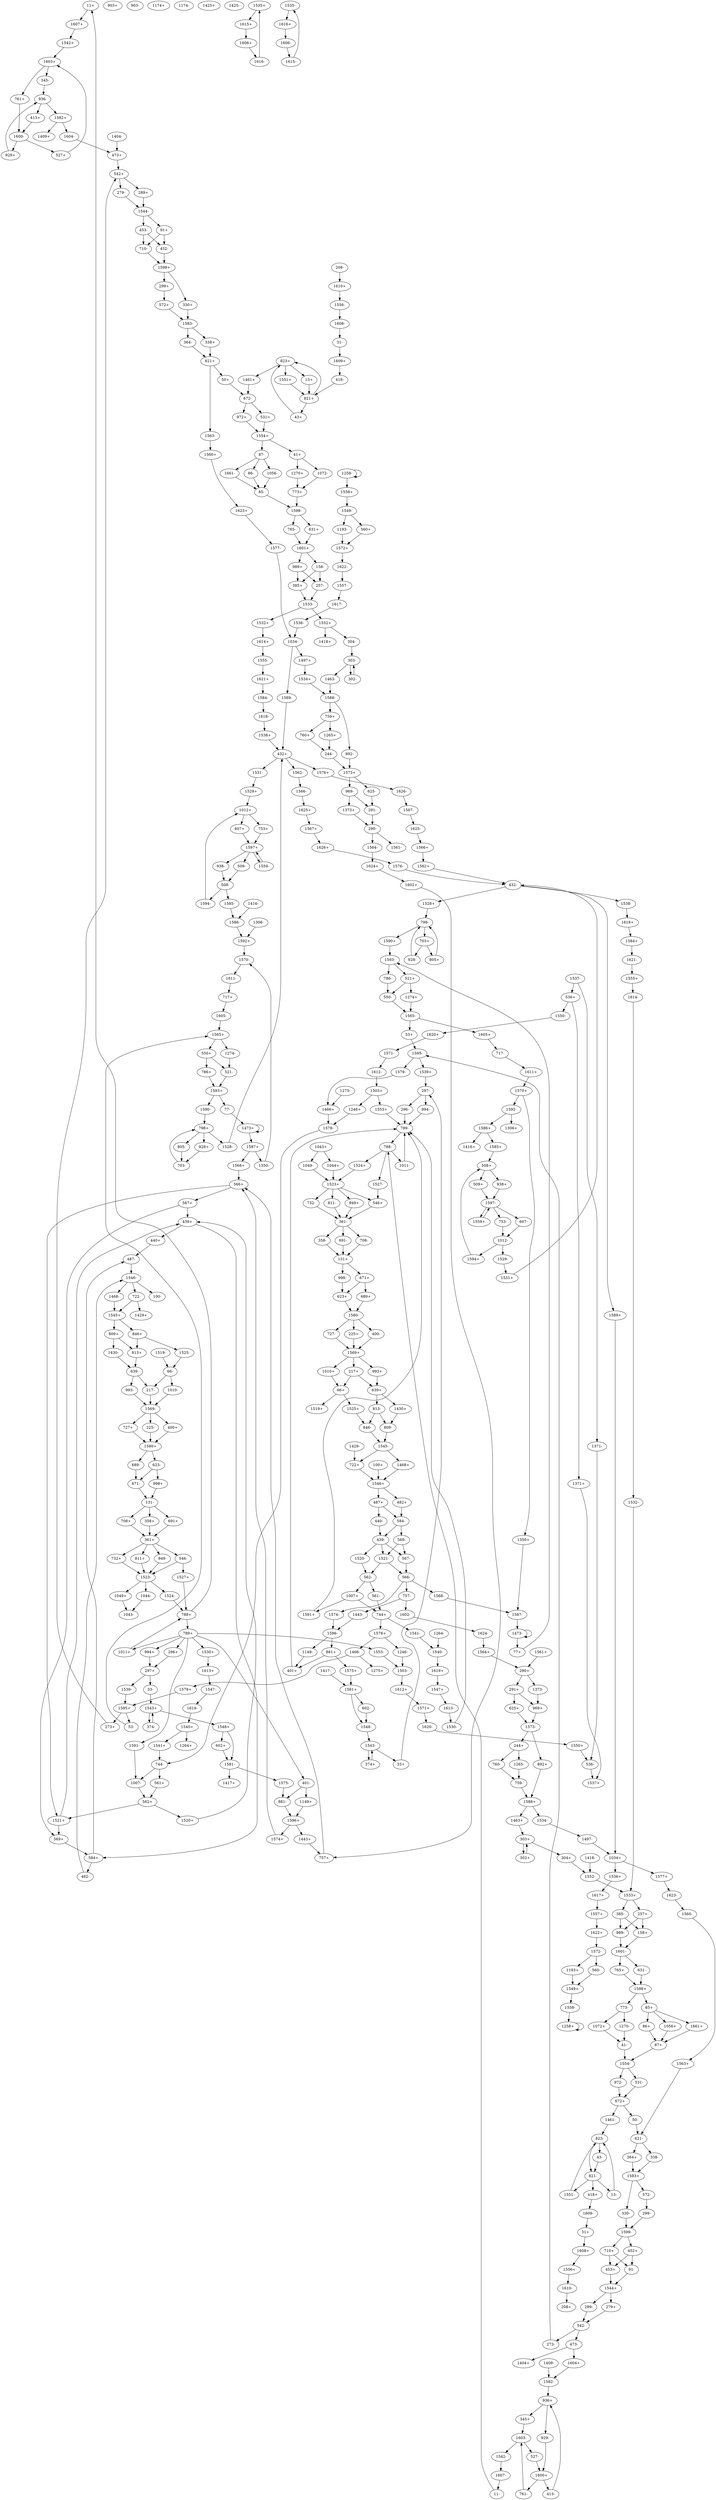 digraph adj {
graph [k=96]
edge [d=-95]
"11+" [l=7627 C=186236]
"11-" [l=7627 C=186236]
"13+" [l=37907 C=817950]
"13-" [l=37907 C=817950]
"31+" [l=17947 C=372538]
"31-" [l=17947 C=372538]
"33+" [l=31737 C=852610]
"33-" [l=31737 C=852610]
"41+" [l=1584 C=36566]
"41-" [l=1584 C=36566]
"43+" [l=13880 C=295180]
"43-" [l=13880 C=295180]
"50+" [l=1977 C=68708]
"50-" [l=1977 C=68708]
"53+" [l=11040 C=316909]
"53-" [l=11040 C=316909]
"66+" [l=220 C=12228]
"66-" [l=220 C=12228]
"77+" [l=27741 C=717699]
"77-" [l=27741 C=717699]
"85+" [l=2199 C=56297]
"85-" [l=2199 C=56297]
"86+" [l=191 C=192]
"86-" [l=191 C=192]
"87+" [l=295 C=4713]
"87-" [l=295 C=4713]
"91+" [l=832 C=24397]
"91-" [l=832 C=24397]
"100+" [l=191 C=8085]
"100-" [l=191 C=8085]
"131+" [l=705 C=129383]
"131-" [l=705 C=129383]
"158+" [l=659 C=13271]
"158-" [l=659 C=13271]
"208+" [l=12757 C=307077]
"208-" [l=12757 C=307077]
"217+" [l=168 C=7467]
"217-" [l=168 C=7467]
"225+" [l=191 C=7949]
"225-" [l=191 C=7949]
"244+" [l=369 C=6942]
"244-" [l=369 C=6942]
"257+" [l=2233 C=46496]
"257-" [l=2233 C=46496]
"273+" [l=3244 C=82946]
"273-" [l=3244 C=82946]
"279+" [l=8397 C=228270]
"279-" [l=8397 C=228270]
"289+" [l=11281 C=300253]
"289-" [l=11281 C=300253]
"290+" [l=207 C=4558]
"290-" [l=207 C=4558]
"291+" [l=128 C=966]
"291-" [l=128 C=966]
"296+" [l=191 C=3202]
"296-" [l=191 C=3202]
"297+" [l=127 C=1956]
"297-" [l=127 C=1956]
"299+" [l=1530 C=44410]
"299-" [l=1530 C=44410]
"302+" [l=5860 C=151617]
"302-" [l=5860 C=151617]
"303+" [l=97 C=119]
"303-" [l=97 C=119]
"304+" [l=2656 C=57370]
"304-" [l=2656 C=57370]
"330+" [l=2156 C=58535]
"330-" [l=2156 C=58535]
"338+" [l=388 C=10603]
"338-" [l=388 C=10603]
"345+" [l=2491 C=57309]
"345-" [l=2491 C=57309]
"358+" [l=191 C=2674]
"358-" [l=191 C=2674]
"361+" [l=573 C=103795]
"361-" [l=573 C=103795]
"364+" [l=2812 C=93038]
"364-" [l=2812 C=93038]
"374+" [l=1977 C=40916]
"374-" [l=1977 C=40916]
"385+" [l=2233 C=52507]
"385-" [l=2233 C=52507]
"400+" [l=191 C=2288]
"400-" [l=191 C=2288]
"401+" [l=5397 C=158697]
"401-" [l=5397 C=158697]
"413+" [l=1582 C=34145]
"413-" [l=1582 C=34145]
"418+" [l=11669 C=251475]
"418-" [l=11669 C=251475]
"432+" [l=107 C=887]
"432-" [l=107 C=887]
"439+" [l=163 C=9362]
"439-" [l=163 C=9362]
"440+" [l=191 C=2053]
"440-" [l=191 C=2053]
"452+" [l=191 C=3001]
"452-" [l=191 C=3001]
"453+" [l=832 C=23929]
"453-" [l=832 C=23929]
"473+" [l=12602 C=314032]
"473-" [l=12602 C=314032]
"482+" [l=191 C=9800]
"482-" [l=191 C=9800]
"487+" [l=122 C=2105]
"487-" [l=122 C=2105]
"508+" [l=107 C=411]
"508-" [l=107 C=411]
"509+" [l=206 C=2161]
"509-" [l=206 C=2161]
"521+" [l=386 C=6155]
"521-" [l=386 C=6155]
"527+" [l=865 C=17176]
"527-" [l=865 C=17176]
"531+" [l=548 C=8648]
"531-" [l=548 C=8648]
"536+" [l=713 C=15004]
"536-" [l=713 C=15004]
"542+" [l=128 C=1982]
"542-" [l=128 C=1982]
"546+" [l=186 C=8719]
"546-" [l=186 C=8719]
"550+" [l=113 C=1115]
"550-" [l=113 C=1115]
"560+" [l=1088 C=27620]
"560-" [l=1088 C=27620]
"561+" [l=192 C=2462]
"561-" [l=192 C=2462]
"562+" [l=130 C=2861]
"562-" [l=130 C=2861]
"566+" [l=117 C=2371]
"566-" [l=117 C=2371]
"567+" [l=184 C=4939]
"567-" [l=184 C=4939]
"569+" [l=184 C=8344]
"569-" [l=184 C=8344]
"572+" [l=711 C=15830]
"572-" [l=711 C=15830]
"584+" [l=101 C=954]
"584-" [l=101 C=954]
"602+" [l=182 C=2104]
"602-" [l=182 C=2104]
"607+" [l=191 C=2386]
"607-" [l=191 C=2386]
"621+" [l=151 C=2207]
"621-" [l=151 C=2207]
"623+" [l=159 C=11599]
"623-" [l=159 C=11599]
"625+" [l=191 C=2062]
"625-" [l=191 C=2062]
"631+" [l=568 C=15397]
"631-" [l=568 C=15397]
"639+" [l=281 C=16100]
"639-" [l=281 C=16100]
"671+" [l=159 C=10656]
"671-" [l=159 C=10656]
"672+" [l=114 C=629]
"672-" [l=114 C=629]
"689+" [l=191 C=2407]
"689-" [l=191 C=2407]
"691+" [l=197 C=8779]
"691-" [l=197 C=8779]
"703+" [l=782 C=12700]
"703-" [l=782 C=12700]
"708+" [l=191 C=7300]
"708-" [l=191 C=7300]
"710+" [l=191 C=2439]
"710-" [l=191 C=2439]
"717+" [l=3423 C=63258]
"717-" [l=3423 C=63258]
"722+" [l=145 C=4629]
"722-" [l=145 C=4629]
"727+" [l=191 C=8089]
"727-" [l=191 C=8089]
"732+" [l=182 C=2986]
"732-" [l=182 C=2986]
"744+" [l=107 C=656]
"744-" [l=107 C=656]
"753+" [l=1395 C=29856]
"753-" [l=1395 C=29856]
"757+" [l=161 C=4891]
"757-" [l=161 C=4891]
"759+" [l=211 C=2994]
"759-" [l=211 C=2994]
"760+" [l=191 C=2103]
"760-" [l=191 C=2103]
"761+" [l=775 C=16769]
"761-" [l=775 C=16769]
"765+" [l=571 C=11657]
"765-" [l=571 C=11657]
"773+" [l=910 C=19278]
"773-" [l=910 C=19278]
"786+" [l=464 C=10428]
"786-" [l=464 C=10428]
"788+" [l=111 C=2730]
"788-" [l=111 C=2730]
"789+" [l=104 C=1321]
"789-" [l=104 C=1321]
"798+" [l=100 C=239]
"798-" [l=100 C=239]
"805+" [l=191 C=192]
"805-" [l=191 C=192]
"809+" [l=110 C=1429]
"809-" [l=110 C=1429]
"811+" [l=191 C=6103]
"811-" [l=191 C=6103]
"813+" [l=109 C=1648]
"813-" [l=109 C=1648]
"821+" [l=109 C=881]
"821-" [l=109 C=881]
"823+" [l=101 C=467]
"823-" [l=101 C=467]
"846+" [l=145 C=7139]
"846-" [l=145 C=7139]
"881+" [l=108 C=264]
"881-" [l=108 C=264]
"892+" [l=581 C=12903]
"892-" [l=581 C=12903]
"903+" [l=369 C=716]
"903-" [l=369 C=716]
"928+" [l=191 C=2410]
"928-" [l=191 C=2410]
"929+" [l=433 C=7042]
"929-" [l=433 C=7042]
"936+" [l=99 C=167]
"936-" [l=99 C=167]
"938+" [l=215 C=2313]
"938-" [l=215 C=2313]
"949+" [l=191 C=2685]
"949-" [l=191 C=2685]
"969+" [l=128 C=840]
"969-" [l=128 C=840]
"972+" [l=548 C=11924]
"972-" [l=548 C=11924]
"989+" [l=659 C=15029]
"989-" [l=659 C=15029]
"993+" [l=215 C=8597]
"993-" [l=215 C=8597]
"994+" [l=191 C=3927]
"994-" [l=191 C=3927]
"998+" [l=191 C=2888]
"998-" [l=191 C=2888]
"1007+" [l=182 C=5395]
"1007-" [l=182 C=5395]
"1010+" [l=206 C=4193]
"1010-" [l=206 C=4193]
"1011+" [l=320 C=3635]
"1011-" [l=320 C=3635]
"1012+" [l=102 C=309]
"1012-" [l=102 C=309]
"1034+" [l=98 C=161]
"1034-" [l=98 C=161]
"1043+" [l=104 C=419]
"1043-" [l=104 C=419]
"1044+" [l=191 C=2729]
"1044-" [l=191 C=2729]
"1049+" [l=182 C=2836]
"1049-" [l=182 C=2836]
"1056+" [l=191 C=2297]
"1056-" [l=191 C=2297]
"1072+" [l=191 C=1835]
"1072-" [l=191 C=1835]
"1149+" [l=191 C=361]
"1149-" [l=191 C=361]
"1174+" [l=470 C=1055]
"1174-" [l=470 C=1055]
"1193+" [l=182 C=174]
"1193-" [l=182 C=174]
"1246+" [l=181 C=172]
"1246-" [l=181 C=172]
"1258+" [l=104 C=1064]
"1258-" [l=104 C=1064]
"1264+" [l=197 C=294]
"1264-" [l=197 C=294]
"1265+" [l=191 C=192]
"1265-" [l=191 C=192]
"1270+" [l=191 C=192]
"1270-" [l=191 C=192]
"1274+" [l=191 C=192]
"1274-" [l=191 C=192]
"1275+" [l=113 C=66]
"1275-" [l=113 C=66]
"1306+" [l=102 C=15]
"1306-" [l=102 C=15]
"1350+" [l=187 C=184]
"1350-" [l=187 C=184]
"1371+" [l=189 C=188]
"1371-" [l=189 C=188]
"1373+" [l=191 C=259]
"1373-" [l=191 C=259]
"1404+" [l=166 C=177]
"1404-" [l=166 C=177]
"1409+" [l=109 C=33]
"1409-" [l=109 C=33]
"1416+" [l=196 C=272]
"1416-" [l=196 C=272]
"1417+" [l=209 C=359]
"1417-" [l=209 C=359]
"1418+" [l=199 C=316]
"1418-" [l=199 C=316]
"1425+" [l=320 C=787]
"1425-" [l=320 C=787]
"1429+" [l=217 C=286]
"1429-" [l=217 C=286]
"1430+" [l=191 C=264]
"1430-" [l=191 C=264]
"1443+" [l=30512 C=855783]
"1443-" [l=30512 C=855783]
"1461+" [l=16703 C=396014]
"1461-" [l=16703 C=396014]
"1463+" [l=16055 C=385301]
"1463-" [l=16055 C=385301]
"1466+" [l=23431 C=627617]
"1466-" [l=23431 C=627617]
"1468+" [l=191 C=4751]
"1468-" [l=191 C=4751]
"1473+" [l=184 C=4121]
"1473-" [l=184 C=4121]
"1497+" [l=18076 C=393608]
"1497-" [l=18076 C=393608]
"1503+" [l=21158 C=521835]
"1503-" [l=21158 C=521835]
"1519+" [l=303 C=8021]
"1519-" [l=303 C=8021]
"1520+" [l=195 C=3740]
"1520-" [l=195 C=3740]
"1521+" [l=158 C=7800]
"1521-" [l=158 C=7800]
"1523+" [l=166 C=12810]
"1523-" [l=166 C=12810]
"1524+" [l=208 C=17477]
"1524-" [l=208 C=17477]
"1525+" [l=288 C=12708]
"1525-" [l=288 C=12708]
"1527+" [l=296 C=11598]
"1527-" [l=296 C=11598]
"1528+" [l=143611 C=3413818]
"1528-" [l=143611 C=3413818]
"1529+" [l=21622 C=447109]
"1529-" [l=21622 C=447109]
"1530+" [l=47269 C=1279760]
"1530-" [l=47269 C=1279760]
"1531+" [l=112339 C=2377059]
"1531-" [l=112339 C=2377059]
"1532+" [l=264155 C=5822573]
"1532-" [l=264155 C=5822573]
"1533+" [l=1416 C=38099]
"1533-" [l=1416 C=38099]
"1534+" [l=43817 C=1037731]
"1534-" [l=43817 C=1037731]
"1535+" [l=8354 C=100884]
"1535-" [l=8354 C=100884]
"1536+" [l=33948 C=758645]
"1536-" [l=33948 C=758645]
"1537+" [l=56085 C=1295448]
"1537-" [l=56085 C=1295448]
"1538+" [l=192051 C=3999481]
"1538-" [l=192051 C=3999481]
"1539+" [l=62018 C=1538917]
"1539-" [l=62018 C=1538917]
"1540+" [l=187435 C=4790571]
"1540-" [l=187435 C=4790571]
"1541+" [l=288772 C=7376729]
"1541-" [l=288772 C=7376729]
"1542+" [l=85118 C=2179606]
"1542-" [l=85118 C=2179606]
"1543+" [l=1436 C=46743]
"1543-" [l=1436 C=46743]
"1544+" [l=1015 C=34039]
"1544-" [l=1015 C=34039]
"1545+" [l=1083 C=207117]
"1545-" [l=1083 C=207117]
"1546+" [l=368 C=52934]
"1546-" [l=368 C=52934]
"1547+" [l=69980 C=1816678]
"1547-" [l=69980 C=1816678]
"1548+" [l=43734 C=1115027]
"1548-" [l=43734 C=1115027]
"1549+" [l=97099 C=2131523]
"1549-" [l=97099 C=2131523]
"1550+" [l=65017 C=1527484]
"1550-" [l=65017 C=1527484]
"1551+" [l=44005 C=990311]
"1551-" [l=44005 C=990311]
"1552+" [l=109984 C=2834364]
"1552-" [l=109984 C=2834364]
"1553+" [l=43733 C=1012051]
"1553-" [l=43733 C=1012051]
"1554+" [l=6524 C=301865]
"1554-" [l=6524 C=301865]
"1555+" [l=47874 C=1011306]
"1555-" [l=47874 C=1011306]
"1556+" [l=25668 C=588134]
"1556-" [l=25668 C=588134]
"1557+" [l=36567 C=813894]
"1557-" [l=36567 C=813894]
"1558+" [l=40545 C=950210]
"1558-" [l=40545 C=950210]
"1559+" [l=1808 C=41365]
"1559-" [l=1808 C=41365]
"1560+" [l=7928 C=185698]
"1560-" [l=7928 C=185698]
"1561+" [l=86588 C=2030986]
"1561-" [l=86588 C=2030986]
"1562+" [l=50189 C=1139836]
"1562-" [l=50189 C=1139836]
"1563+" [l=282165 C=6844030]
"1563-" [l=282165 C=6844030]
"1564+" [l=18003 C=453263]
"1564-" [l=18003 C=453263]
"1565+" [l=1543 C=56263]
"1565-" [l=1543 C=56263]
"1566+" [l=24696 C=553891]
"1566-" [l=24696 C=553891]
"1567+" [l=14670 C=298771]
"1567-" [l=14670 C=298771]
"1568+" [l=100268 C=2608468]
"1568-" [l=100268 C=2608468]
"1569+" [l=720 C=103681]
"1569-" [l=720 C=103681]
"1570+" [l=112494 C=2483294]
"1570-" [l=112494 C=2483294]
"1571+" [l=6152 C=136082]
"1571-" [l=6152 C=136082]
"1572+" [l=52527 C=1251858]
"1572-" [l=52527 C=1251858]
"1573+" [l=791 C=18899]
"1573-" [l=791 C=18899]
"1574+" [l=25764 C=755360]
"1574-" [l=25764 C=755360]
"1575+" [l=69738 C=1805928]
"1575-" [l=69738 C=1805928]
"1576+" [l=76464 C=1753146]
"1576-" [l=76464 C=1753146]
"1577+" [l=50049 C=1198314]
"1577-" [l=50049 C=1198314]
"1578+" [l=58318 C=1557919]
"1578-" [l=58318 C=1557919]
"1579+" [l=48573 C=1276168]
"1579-" [l=48573 C=1276168]
"1580+" [l=790 C=130887]
"1580-" [l=790 C=130887]
"1581+" [l=66563 C=1746647]
"1581-" [l=66563 C=1746647]
"1582+" [l=105642 C=2686622]
"1582-" [l=105642 C=2686622]
"1583+" [l=612 C=24954]
"1583-" [l=612 C=24954]
"1584+" [l=190029 C=4114142]
"1584-" [l=190029 C=4114142]
"1585+" [l=78921 C=1626650]
"1585-" [l=78921 C=1626650]
"1586+" [l=198347 C=4239000]
"1586-" [l=198347 C=4239000]
"1587+" [l=41695 C=1116544]
"1587-" [l=41695 C=1116544]
"1588+" [l=620 C=19271]
"1588-" [l=620 C=19271]
"1589+" [l=135988 C=3178952]
"1589-" [l=135988 C=3178952]
"1590+" [l=149815 C=3409206]
"1590-" [l=149815 C=3409206]
"1591+" [l=119608 C=3188347]
"1591-" [l=119608 C=3188347]
"1592+" [l=46273 C=999493]
"1592-" [l=46273 C=999493]
"1593+" [l=1484 C=42225]
"1593-" [l=1484 C=42225]
"1594+" [l=1392 C=29654]
"1594-" [l=1392 C=29654]
"1595+" [l=1120 C=30269]
"1595-" [l=1120 C=30269]
"1596+" [l=985 C=40999]
"1596-" [l=985 C=40999]
"1597+" [l=230 C=5425]
"1597-" [l=230 C=5425]
"1598+" [l=8721 C=272328]
"1598-" [l=8721 C=272328]
"1599+" [l=2317 C=83620]
"1599-" [l=2317 C=83620]
"1600+" [l=1488 C=44614]
"1600-" [l=1488 C=44614]
"1601+" [l=725 C=21971]
"1601-" [l=725 C=21971]
"1602+" [l=212788 C=5316968]
"1602-" [l=212788 C=5316968]
"1603+" [l=408 C=8373]
"1603-" [l=408 C=8373]
"1604+" [l=134157 C=3484842]
"1604-" [l=134157 C=3484842]
"1605+" [l=160107 C=3495838]
"1605-" [l=160107 C=3495838]
"1606+" [l=67925 C=903187]
"1606-" [l=67925 C=903187]
"1607+" [l=191 C=0]
"1607-" [l=191 C=0]
"1608+" [l=191 C=0]
"1608-" [l=191 C=0]
"1609+" [l=191 C=0]
"1609-" [l=191 C=0]
"1610+" [l=191 C=0]
"1610-" [l=191 C=0]
"1611+" [l=191 C=0]
"1611-" [l=191 C=0]
"1612+" [l=191 C=0]
"1612-" [l=191 C=0]
"1613+" [l=191 C=0]
"1613-" [l=191 C=0]
"1614+" [l=191 C=0]
"1614-" [l=191 C=0]
"1615+" [l=209 C=0]
"1615-" [l=209 C=0]
"1616+" [l=191 C=0]
"1616-" [l=191 C=0]
"1617+" [l=191 C=0]
"1617-" [l=191 C=0]
"1618+" [l=191 C=0]
"1618-" [l=191 C=0]
"1619+" [l=210 C=0]
"1619-" [l=210 C=0]
"1620+" [l=191 C=0]
"1620-" [l=191 C=0]
"1621+" [l=191 C=0]
"1621-" [l=191 C=0]
"1622+" [l=191 C=0]
"1622-" [l=191 C=0]
"1623+" [l=191 C=0]
"1623-" [l=191 C=0]
"1624+" [l=191 C=0]
"1624-" [l=191 C=0]
"1625+" [l=191 C=0]
"1625-" [l=191 C=0]
"1626+" [l=191 C=0]
"1626-" [l=191 C=0]
"1661+" [l=191 C=2489]
"1661-" [l=191 C=2489]
"11+" -> "1607+"
"11-" -> "788-"
"13+" -> "821+" [d=-79]
"13-" -> "823-" [d=-85]
"31+" -> "1608+"
"31-" -> "1609+"
"33+" -> "297-"
"33-" -> "1543+"
"41+" -> "1072-"
"41+" -> "1270+"
"41-" -> "1554-"
"43+" -> "823+"
"43-" -> "821-"
"50+" -> "672-"
"50-" -> "621-"
"53+" -> "1595-"
"53-" -> "1565+"
"66+" -> "1519+"
"66+" -> "1525+"
"66-" -> "1010-"
"66-" -> "217-" [d=-57]
"77+" -> "1593-"
"77-" -> "1473+"
"85+" -> "86+"
"85+" -> "1056+"
"85+" -> "1661+"
"85-" -> "1598-"
"86+" -> "87+"
"86-" -> "85-"
"87+" -> "1554-"
"87-" -> "86-"
"87-" -> "1056-"
"87-" -> "1661-"
"91+" -> "452-"
"91+" -> "710-"
"91-" -> "1544+"
"100+" -> "1546+"
"131+" -> "671+"
"131+" -> "998-"
"131-" -> "691+"
"131-" -> "358+" [d=-93]
"131-" -> "708+" [d=-93]
"158+" -> "1601-"
"158-" -> "257-"
"158-" -> "385+"
"208-" -> "1610+"
"217+" -> "66+" [d=-57]
"217+" -> "639+" [d=-55]
"217-" -> "1569-" [d=-88]
"225+" -> "1569+"
"225-" -> "1580+"
"244+" -> "760-"
"244+" -> "1265-"
"244-" -> "1573+"
"257+" -> "158+"
"257+" -> "989-"
"257-" -> "1533-"
"273+" -> "542+"
"273-" -> "1595-"
"279+" -> "542-"
"279-" -> "1544-"
"289+" -> "1544-"
"289-" -> "542-"
"290+" -> "1373-"
"290+" -> "291+"
"290-" -> "1561-"
"290-" -> "1564-"
"291+" -> "625+"
"291+" -> "969+" [d=-32]
"291-" -> "290-"
"296+" -> "297+"
"296-" -> "789-" [d=-54]
"297+" -> "33-"
"297+" -> "1539-"
"297-" -> "296-"
"297-" -> "994-"
"299+" -> "572+" [d=-21]
"299-" -> "1599-"
"302+" -> "303+"
"302-" -> "303-"
"303+" -> "302+"
"303+" -> "304+"
"303-" -> "302-"
"303-" -> "1463-"
"304+" -> "1552-"
"304-" -> "303-"
"330+" -> "1583-"
"330-" -> "1599-"
"338+" -> "621+"
"338-" -> "1583+"
"345+" -> "1603-"
"345-" -> "936-"
"358+" -> "361+" [d=-91]
"358-" -> "131+" [d=-93]
"361+" -> "949-"
"361+" -> "732+" [d=-86]
"361+" -> "546-" [d=-81]
"361+" -> "811+" [d=-81]
"361-" -> "691-"
"361-" -> "358-" [d=-91]
"361-" -> "708-" [d=-91]
"364+" -> "1583+"
"364-" -> "621+"
"374+" -> "1543-"
"374-" -> "1543+"
"385+" -> "1533-"
"385-" -> "158+"
"385-" -> "989-"
"400+" -> "1580+"
"400-" -> "1569+"
"401+" -> "789-" [d=-44]
"401-" -> "1149+"
"401-" -> "881-" [d=-12]
"413+" -> "1600-"
"413-" -> "936+"
"418+" -> "1609-"
"418-" -> "821+" [d=-79]
"432+" -> "1531-" [d=-18]
"432+" -> "1562-" [d=-18]
"432+" -> "1576+"
"432-" -> "1528+" [d=-73]
"432-" -> "1538-" [d=-73]
"432-" -> "1589+"
"439+" -> "440+"
"439+" -> "584+" [d=-74]
"439-" -> "567-" [d=-88]
"439-" -> "1520-" [d=-88]
"439-" -> "1521-" [d=-88]
"440+" -> "487-"
"440-" -> "439-"
"452+" -> "91-"
"452+" -> "453+"
"452-" -> "1599+"
"453+" -> "1544+"
"453-" -> "452-"
"453-" -> "710-"
"473+" -> "542+"
"473-" -> "1404+"
"473-" -> "1604+"
"482+" -> "584-"
"482-" -> "1546-"
"487+" -> "440-"
"487+" -> "584-" [d=-26]
"487-" -> "1546-"
"508+" -> "509+"
"508+" -> "938+"
"508-" -> "1585-"
"508-" -> "1594-"
"509+" -> "1597-" [d=-86]
"509-" -> "508-"
"521+" -> "1274+"
"521+" -> "550-" [d=-17]
"521-" -> "1593+"
"527+" -> "1603+"
"527-" -> "1600+"
"531+" -> "1554+"
"531-" -> "672+"
"536+" -> "1371+"
"536+" -> "1550-"
"536-" -> "1537+"
"542+" -> "279-"
"542+" -> "289+"
"542-" -> "273-"
"542-" -> "473-"
"546+" -> "361-" [d=-81]
"546-" -> "1527+"
"546-" -> "1523-" [d=-90]
"550+" -> "786+"
"550+" -> "521-" [d=-17]
"550-" -> "1565-"
"560+" -> "1572+"
"560-" -> "1549+"
"561+" -> "562+"
"561-" -> "744+"
"562+" -> "1520+"
"562+" -> "1521+" [d=-58]
"562-" -> "561-"
"562-" -> "1007+"
"566+" -> "567+"
"566+" -> "1521+" [d=-69]
"566-" -> "757-" [d=-54]
"566-" -> "1568-"
"566-" -> "1574-" [d=-54]
"567+" -> "569+" [d=-88]
"567+" -> "439+" [d=-88]
"567-" -> "566-"
"569+" -> "584+"
"569-" -> "567-" [d=-88]
"569-" -> "1521-" [d=-88]
"572+" -> "1583-"
"572-" -> "299-" [d=-21]
"584+" -> "482-"
"584+" -> "487-" [d=-26]
"584-" -> "569-"
"584-" -> "439-" [d=-74]
"602+" -> "1581-"
"602-" -> "1548-"
"607+" -> "1597+" [d=-71]
"607-" -> "1012-"
"621+" -> "50+"
"621+" -> "1563-"
"621-" -> "338-"
"621-" -> "364+"
"623+" -> "1580-"
"623-" -> "998+"
"623-" -> "671-" [d=-63]
"625+" -> "1573-"
"625-" -> "291-"
"631+" -> "1601+"
"631-" -> "1598+"
"639+" -> "1430+"
"639+" -> "813-"
"639-" -> "993-"
"639-" -> "217-" [d=-55]
"671+" -> "689+"
"671+" -> "623+" [d=-63]
"671-" -> "131-"
"672+" -> "50-"
"672+" -> "1461-"
"672-" -> "531+"
"672-" -> "972+"
"689+" -> "1580-"
"689-" -> "671-"
"691+" -> "361+"
"691-" -> "131+"
"703+" -> "805+"
"703+" -> "928-"
"703-" -> "798+"
"708+" -> "361+" [d=-91]
"708-" -> "131+" [d=-93]
"710+" -> "91-"
"710+" -> "453+"
"710-" -> "1599+"
"717+" -> "1605-" [d=-30]
"717-" -> "1611+"
"722+" -> "1546+" [d=-85]
"722-" -> "1429+"
"722-" -> "1545+" [d=-49]
"727+" -> "1580+"
"727-" -> "1569+"
"732+" -> "1523-" [d=-81]
"732-" -> "361-" [d=-86]
"744+" -> "1541-"
"744+" -> "1578+"
"744-" -> "561+"
"744-" -> "1007-" [d=-85]
"753+" -> "1597+"
"753-" -> "1012-"
"757+" -> "566+" [d=-54]
"757-" -> "1443-"
"757-" -> "1602-"
"759+" -> "760+"
"759+" -> "1265+"
"759-" -> "1588+"
"760+" -> "244-"
"760-" -> "759-"
"761+" -> "1600-"
"761-" -> "1603-"
"765+" -> "1598+"
"765-" -> "1601+"
"773+" -> "1598-"
"773-" -> "1072+"
"773-" -> "1270-"
"786+" -> "1593+"
"786-" -> "550-"
"788+" -> "11+"
"788+" -> "789+"
"788-" -> "1011-"
"788-" -> "1524+" [d=-86]
"788-" -> "1527-" [d=-86]
"789+" -> "1011+" [d=-94]
"789+" -> "296+" [d=-54]
"789+" -> "994+" [d=-54]
"789+" -> "401-" [d=-44]
"789+" -> "1530+" [d=-18]
"789+" -> "1553-" [d=-89]
"789+" -> "1591-" [d=-18]
"789-" -> "788-"
"798+" -> "805-" [d=-21]
"798+" -> "928+" [d=-21]
"798+" -> "1528-"
"798-" -> "703+"
"798-" -> "1590+"
"805+" -> "798-" [d=-21]
"805-" -> "703-"
"809+" -> "1430-"
"809+" -> "813+" [d=-13]
"809-" -> "1545-"
"811+" -> "1523-"
"811-" -> "361-" [d=-81]
"813+" -> "639-"
"813-" -> "846-" [d=-48]
"813-" -> "809-" [d=-13]
"821+" -> "43+"
"821+" -> "823+" [d=-89]
"821-" -> "13-" [d=-79]
"821-" -> "418+" [d=-79]
"821-" -> "1551-"
"823+" -> "1461+"
"823+" -> "13+" [d=-85]
"823+" -> "1551+" [d=-85]
"823-" -> "43-"
"823-" -> "821-" [d=-89]
"846+" -> "1525-"
"846+" -> "813+" [d=-48]
"846-" -> "1545-"
"881+" -> "401+" [d=-12]
"881+" -> "1575+"
"881-" -> "1596+"
"892+" -> "1588+"
"892-" -> "1573+"
"928+" -> "703-"
"928-" -> "798-" [d=-21]
"929+" -> "936-"
"929-" -> "1600+"
"936+" -> "345+"
"936+" -> "929-"
"936-" -> "413+"
"936-" -> "1582+"
"938+" -> "1597-"
"938-" -> "508-"
"949+" -> "361-"
"949-" -> "1523-" [d=-81]
"969+" -> "1573-"
"969-" -> "1373+"
"969-" -> "291-" [d=-32]
"972+" -> "1554+"
"972-" -> "672+"
"989+" -> "257-"
"989+" -> "385+"
"989-" -> "1601-"
"993+" -> "639+"
"993-" -> "1569-"
"994+" -> "297+"
"994-" -> "789-" [d=-54]
"998+" -> "131-"
"998-" -> "623+"
"1007+" -> "744+" [d=-85]
"1007+" -> "1591+"
"1007-" -> "562+"
"1010+" -> "66+"
"1010-" -> "1569-" [d=-88]
"1011+" -> "788+"
"1011-" -> "789-" [d=-94]
"1012+" -> "607+"
"1012+" -> "753+"
"1012-" -> "1529-"
"1012-" -> "1594+"
"1034+" -> "1536+"
"1034+" -> "1577+"
"1034-" -> "1497+"
"1034-" -> "1589-"
"1043+" -> "1044+"
"1043+" -> "1049-"
"1044+" -> "1523+"
"1044-" -> "1043-"
"1049+" -> "1043-"
"1049-" -> "1523+" [d=-86]
"1056+" -> "87+"
"1056-" -> "85-"
"1072+" -> "41-"
"1072-" -> "773+"
"1149+" -> "1596+"
"1149-" -> "401+"
"1193+" -> "1549+"
"1193-" -> "1572+"
"1246+" -> "1578-"
"1246-" -> "1503-"
"1258+" -> "1258+"
"1258-" -> "1258-"
"1258-" -> "1558+"
"1264-" -> "1540-"
"1265+" -> "244-"
"1265-" -> "759-"
"1270+" -> "773+"
"1270-" -> "41-"
"1274+" -> "1565-"
"1274-" -> "521-"
"1275-" -> "1466+"
"1306-" -> "1592+"
"1350+" -> "1587-"
"1350-" -> "1570-"
"1371+" -> "1537+"
"1371-" -> "536-"
"1373+" -> "290-"
"1373-" -> "969+"
"1404-" -> "473+"
"1409-" -> "1582-"
"1416-" -> "1586-"
"1417-" -> "1581+"
"1418-" -> "1552-"
"1429-" -> "722+"
"1430+" -> "809-"
"1430-" -> "639-"
"1443+" -> "757+"
"1443-" -> "1596-"
"1461+" -> "672-"
"1461-" -> "823-"
"1463+" -> "303+"
"1463-" -> "1588-"
"1466+" -> "1578-"
"1466-" -> "1275+"
"1466-" -> "1579+"
"1468+" -> "1546+" [d=-85]
"1468-" -> "1545+"
"1473+" -> "1473+" [d=-20]
"1473+" -> "1587+"
"1473-" -> "77+"
"1473-" -> "1473-" [d=-20]
"1497+" -> "1534+" [d=-32]
"1497-" -> "1034+"
"1503+" -> "1246+"
"1503+" -> "1553+"
"1503-" -> "1612+"
"1519-" -> "66-"
"1520+" -> "439+" [d=-88]
"1520-" -> "562-"
"1521+" -> "569+" [d=-88]
"1521+" -> "439+" [d=-88]
"1521-" -> "566-" [d=-69]
"1521-" -> "562-" [d=-58]
"1523+" -> "811-"
"1523+" -> "546+" [d=-90]
"1523+" -> "732-" [d=-81]
"1523+" -> "949+" [d=-81]
"1523-" -> "1044-"
"1523-" -> "1049+" [d=-86]
"1523-" -> "1524-" [d=-86]
"1524+" -> "1523+" [d=-86]
"1524-" -> "788+" [d=-86]
"1525+" -> "846-"
"1525-" -> "66-"
"1527+" -> "788+" [d=-86]
"1527-" -> "546+"
"1528+" -> "798-"
"1528-" -> "432+" [d=-73]
"1529+" -> "1012+"
"1529-" -> "1531+" [d=-43]
"1530+" -> "1613+"
"1530-" -> "789-" [d=-18]
"1531+" -> "432-" [d=-18]
"1531-" -> "1529+" [d=-43]
"1532+" -> "1614+"
"1532-" -> "1533+"
"1533+" -> "257+"
"1533+" -> "385-"
"1533-" -> "1532+"
"1533-" -> "1552+"
"1534+" -> "1588-"
"1534-" -> "1497-" [d=-32]
"1535+" -> "1615+"
"1535-" -> "1616+"
"1536+" -> "1617+"
"1536-" -> "1034-"
"1537-" -> "536+"
"1537-" -> "1371-"
"1538+" -> "432+" [d=-73]
"1538-" -> "1618+"
"1539+" -> "297-"
"1539-" -> "1595+"
"1540+" -> "1264+"
"1540+" -> "1541+"
"1540-" -> "1619+"
"1541+" -> "744-"
"1541-" -> "1540-"
"1542+" -> "1603+"
"1542-" -> "1607-"
"1543+" -> "374-"
"1543+" -> "1548+"
"1543-" -> "33+"
"1543-" -> "374+"
"1544+" -> "279+"
"1544+" -> "289-"
"1544-" -> "91+"
"1544-" -> "453-"
"1545+" -> "846+"
"1545+" -> "809+"
"1545-" -> "1468+"
"1545-" -> "722+" [d=-49]
"1546+" -> "482+"
"1546+" -> "487+"
"1546-" -> "100-"
"1546-" -> "722-" [d=-85]
"1546-" -> "1468-" [d=-85]
"1547+" -> "1613-"
"1547-" -> "1619-"
"1548+" -> "602+"
"1548+" -> "1581-" [d=-10]
"1548-" -> "1543-"
"1549+" -> "1558-" [d=-6]
"1549-" -> "560+"
"1549-" -> "1193-"
"1550+" -> "536-"
"1550-" -> "1620+"
"1551+" -> "821+"
"1551-" -> "823-" [d=-85]
"1552+" -> "304-"
"1552+" -> "1418+"
"1552-" -> "1533+"
"1553+" -> "789-" [d=-89]
"1553-" -> "1503-"
"1554+" -> "41+"
"1554+" -> "87-"
"1554-" -> "531-"
"1554-" -> "972-"
"1555+" -> "1614-"
"1555-" -> "1621+"
"1556+" -> "1610-"
"1556-" -> "1608-"
"1557+" -> "1622+"
"1557-" -> "1617-"
"1558+" -> "1549-" [d=-6]
"1558-" -> "1258+"
"1559+" -> "1597-" [d=-86]
"1559-" -> "1597+" [d=-71]
"1560+" -> "1623+"
"1560-" -> "1563+" [d=-49]
"1561+" -> "290+"
"1562+" -> "432-" [d=-18]
"1562-" -> "1566-" [d=-41]
"1563+" -> "621-"
"1563-" -> "1560+" [d=-49]
"1564+" -> "290+"
"1564-" -> "1624+"
"1565+" -> "1274-"
"1565+" -> "550+"
"1565-" -> "53+"
"1565-" -> "1605+"
"1566+" -> "1562+" [d=-41]
"1566-" -> "1625+"
"1567+" -> "1626+"
"1567-" -> "1625-"
"1568+" -> "566+"
"1568-" -> "1587-"
"1569+" -> "993+"
"1569+" -> "217+" [d=-88]
"1569+" -> "1010+" [d=-88]
"1569-" -> "225-"
"1569-" -> "400+"
"1569-" -> "727+"
"1570+" -> "1350+"
"1570+" -> "1592-"
"1570-" -> "1611-"
"1571+" -> "1620-"
"1571-" -> "1612-"
"1572+" -> "1622-"
"1572-" -> "560-"
"1572-" -> "1193+"
"1573+" -> "625-"
"1573+" -> "969-"
"1573-" -> "244+"
"1573-" -> "892+"
"1574+" -> "566+" [d=-54]
"1574-" -> "1596-"
"1575+" -> "1581+"
"1575-" -> "881-"
"1576+" -> "1626-"
"1576-" -> "432-"
"1577+" -> "1623-"
"1577-" -> "1034-"
"1578+" -> "1246-"
"1578+" -> "1466-"
"1578-" -> "744-"
"1579+" -> "1595+"
"1579-" -> "1466+"
"1580+" -> "623-"
"1580+" -> "689-"
"1580-" -> "225+"
"1580-" -> "400-"
"1580-" -> "727-"
"1581+" -> "602-"
"1581+" -> "1548-" [d=-10]
"1581-" -> "1417+"
"1581-" -> "1575-"
"1582+" -> "1409+"
"1582+" -> "1604-"
"1582-" -> "936+"
"1583+" -> "330-"
"1583+" -> "572-"
"1583-" -> "338+"
"1583-" -> "364-"
"1584+" -> "1621-"
"1584-" -> "1618-"
"1585+" -> "508+"
"1585-" -> "1586-"
"1586+" -> "1416+"
"1586+" -> "1585+"
"1586-" -> "1592+"
"1587+" -> "1350-"
"1587+" -> "1568+"
"1587-" -> "1473-"
"1588+" -> "1463+"
"1588+" -> "1534-"
"1588-" -> "759+"
"1588-" -> "892-"
"1589+" -> "1034+"
"1589-" -> "432+"
"1590+" -> "1593-"
"1590-" -> "798+"
"1591+" -> "789-" [d=-18]
"1591-" -> "1007-"
"1592+" -> "1570-"
"1592-" -> "1306+"
"1592-" -> "1586+"
"1593+" -> "77-"
"1593+" -> "1590-"
"1593-" -> "521+"
"1593-" -> "786-"
"1594+" -> "508+"
"1594-" -> "1012+"
"1595+" -> "53-"
"1595+" -> "273+"
"1595-" -> "1539+"
"1595-" -> "1579-"
"1596+" -> "1443+"
"1596+" -> "1574+"
"1596-" -> "1149-"
"1596-" -> "881+"
"1597+" -> "938-"
"1597+" -> "509-" [d=-86]
"1597+" -> "1559-" [d=-86]
"1597-" -> "753-"
"1597-" -> "607-" [d=-71]
"1597-" -> "1559+" [d=-71]
"1598+" -> "85+"
"1598+" -> "773-"
"1598-" -> "631+"
"1598-" -> "765-"
"1599+" -> "299+"
"1599+" -> "330+"
"1599-" -> "452+"
"1599-" -> "710+"
"1600+" -> "413-"
"1600+" -> "761-"
"1600-" -> "527+"
"1600-" -> "929+"
"1601+" -> "158-"
"1601+" -> "989+"
"1601-" -> "631-"
"1601-" -> "765+"
"1602+" -> "757+"
"1602-" -> "1624-"
"1603+" -> "345-"
"1603+" -> "761+"
"1603-" -> "527-"
"1603-" -> "1542-"
"1604+" -> "1582-"
"1604-" -> "473+"
"1605+" -> "717-" [d=-30]
"1605-" -> "1565+"
"1606+" -> "1616-"
"1606-" -> "1615-"
"1607+" -> "1542+"
"1607-" -> "11-"
"1608+" -> "1556+"
"1608-" -> "31-"
"1609+" -> "418-"
"1609-" -> "31+"
"1610+" -> "1556-"
"1610-" -> "208+"
"1611+" -> "1570+"
"1611-" -> "717+"
"1612+" -> "1571+"
"1612-" -> "1503+"
"1613+" -> "1547-"
"1613-" -> "1530-"
"1614+" -> "1555-"
"1614-" -> "1532-"
"1615+" -> "1606+"
"1615-" -> "1535-"
"1616+" -> "1606-"
"1616-" -> "1535+"
"1617+" -> "1557+"
"1617-" -> "1536-"
"1618+" -> "1584+"
"1618-" -> "1538+"
"1619+" -> "1547+"
"1619-" -> "1540+"
"1620+" -> "1571-"
"1620-" -> "1550+"
"1621+" -> "1584-"
"1621-" -> "1555+"
"1622+" -> "1572-"
"1622-" -> "1557-"
"1623+" -> "1577-"
"1623-" -> "1560-"
"1624+" -> "1602+"
"1624-" -> "1564+"
"1625+" -> "1567+"
"1625-" -> "1566+"
"1626+" -> "1576-"
"1626-" -> "1567-"
"1661+" -> "87+"
"1661-" -> "85-"
}
